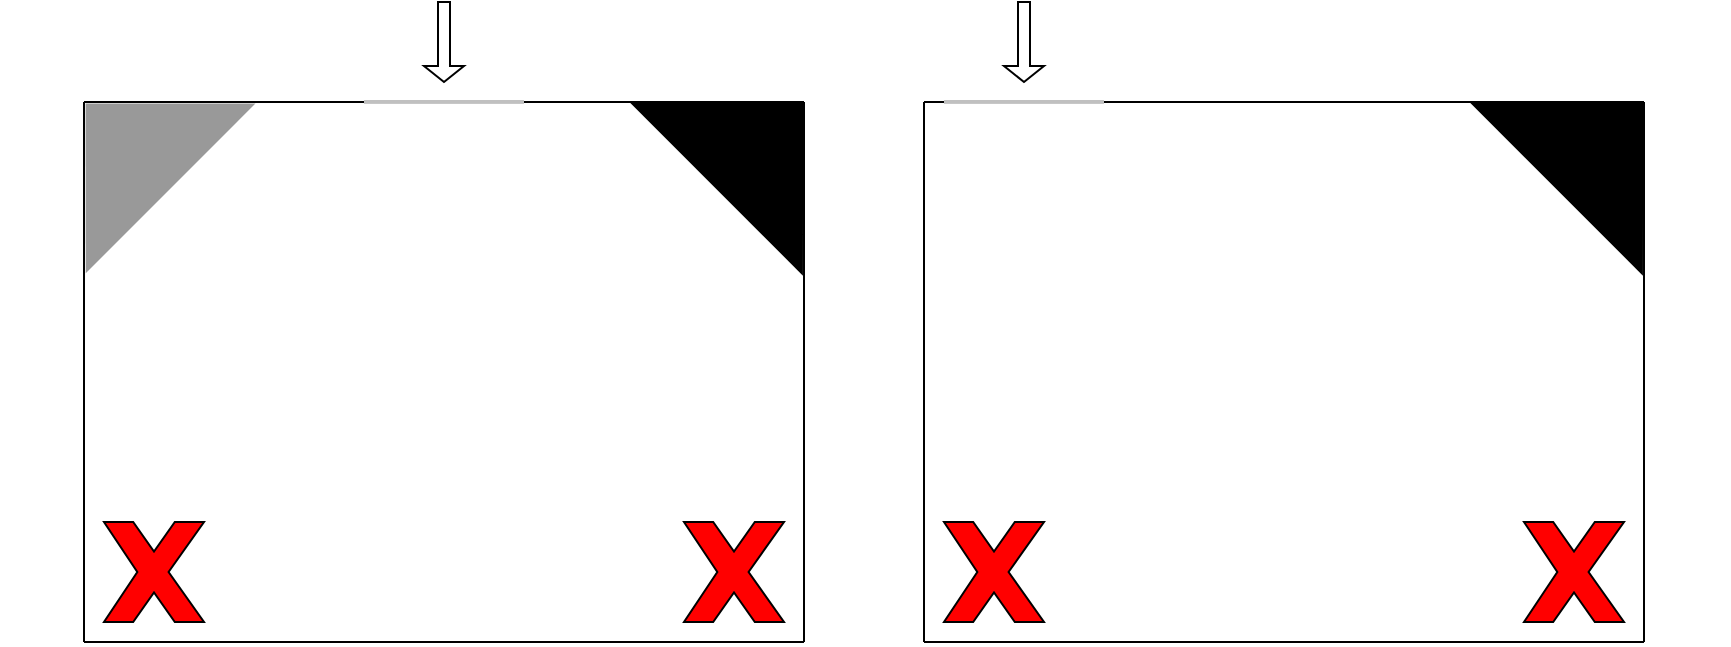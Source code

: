 <mxfile version="16.4.5" type="device"><diagram id="NxFusT5V96uICPX2Z5hQ" name="Page-1"><mxGraphModel dx="870" dy="466" grid="1" gridSize="10" guides="1" tooltips="1" connect="1" arrows="1" fold="1" page="1" pageScale="1" pageWidth="850" pageHeight="1100" math="0" shadow="0"><root><mxCell id="0"/><mxCell id="1" parent="0"/><mxCell id="eG-YFaz4iDJgH3Vs5bVf-1" value="" style="endArrow=none;html=1;rounded=0;sketch=0;" edge="1" parent="1"><mxGeometry width="50" height="50" relative="1" as="geometry"><mxPoint x="100" y="370" as="sourcePoint"/><mxPoint x="100" y="100" as="targetPoint"/></mxGeometry></mxCell><mxCell id="eG-YFaz4iDJgH3Vs5bVf-2" value="" style="endArrow=none;html=1;rounded=0;sketch=0;" edge="1" parent="1"><mxGeometry width="50" height="50" relative="1" as="geometry"><mxPoint x="100" y="370" as="sourcePoint"/><mxPoint x="460" y="370" as="targetPoint"/></mxGeometry></mxCell><mxCell id="eG-YFaz4iDJgH3Vs5bVf-3" value="" style="endArrow=none;html=1;rounded=0;sketch=0;" edge="1" parent="1"><mxGeometry width="50" height="50" relative="1" as="geometry"><mxPoint x="460" y="100" as="sourcePoint"/><mxPoint x="460" y="370" as="targetPoint"/></mxGeometry></mxCell><mxCell id="eG-YFaz4iDJgH3Vs5bVf-4" value="" style="endArrow=none;html=1;rounded=0;sketch=0;" edge="1" parent="1"><mxGeometry width="50" height="50" relative="1" as="geometry"><mxPoint x="320" y="100" as="sourcePoint"/><mxPoint x="460" y="100" as="targetPoint"/></mxGeometry></mxCell><mxCell id="eG-YFaz4iDJgH3Vs5bVf-5" value="" style="triangle;whiteSpace=wrap;html=1;rotation=-45;fillColor=#000000;sketch=0;" vertex="1" parent="1"><mxGeometry x="407.74" y="61.94" width="60.11" height="120" as="geometry"/></mxCell><mxCell id="eG-YFaz4iDJgH3Vs5bVf-6" value="" style="endArrow=none;html=1;rounded=0;sketch=0;" edge="1" parent="1"><mxGeometry width="50" height="50" relative="1" as="geometry"><mxPoint x="100" y="100" as="sourcePoint"/><mxPoint x="240" y="100" as="targetPoint"/></mxGeometry></mxCell><mxCell id="eG-YFaz4iDJgH3Vs5bVf-13" value="" style="endArrow=none;html=1;rounded=0;sketch=0;" edge="1" parent="1"><mxGeometry width="50" height="50" relative="1" as="geometry"><mxPoint x="520" y="370" as="sourcePoint"/><mxPoint x="520" y="100" as="targetPoint"/></mxGeometry></mxCell><mxCell id="eG-YFaz4iDJgH3Vs5bVf-14" value="" style="endArrow=none;html=1;rounded=0;sketch=0;" edge="1" parent="1"><mxGeometry width="50" height="50" relative="1" as="geometry"><mxPoint x="520" y="370" as="sourcePoint"/><mxPoint x="880" y="370" as="targetPoint"/></mxGeometry></mxCell><mxCell id="eG-YFaz4iDJgH3Vs5bVf-15" value="" style="endArrow=none;html=1;rounded=0;sketch=0;" edge="1" parent="1"><mxGeometry width="50" height="50" relative="1" as="geometry"><mxPoint x="880" y="100" as="sourcePoint"/><mxPoint x="880" y="370" as="targetPoint"/></mxGeometry></mxCell><mxCell id="eG-YFaz4iDJgH3Vs5bVf-16" value="" style="endArrow=none;html=1;rounded=0;sketch=0;" edge="1" parent="1"><mxGeometry width="50" height="50" relative="1" as="geometry"><mxPoint x="610" y="100" as="sourcePoint"/><mxPoint x="880" y="100" as="targetPoint"/></mxGeometry></mxCell><mxCell id="eG-YFaz4iDJgH3Vs5bVf-17" value="" style="triangle;whiteSpace=wrap;html=1;rotation=-45;fillColor=#000000;sketch=0;" vertex="1" parent="1"><mxGeometry x="827.74" y="61.94" width="60.11" height="120" as="geometry"/></mxCell><mxCell id="eG-YFaz4iDJgH3Vs5bVf-18" value="" style="endArrow=none;html=1;rounded=0;sketch=0;" edge="1" parent="1"><mxGeometry width="50" height="50" relative="1" as="geometry"><mxPoint x="520" y="100" as="sourcePoint"/><mxPoint x="530" y="100" as="targetPoint"/></mxGeometry></mxCell><mxCell id="eG-YFaz4iDJgH3Vs5bVf-19" value="" style="shape=singleArrow;direction=south;whiteSpace=wrap;html=1;sketch=0;" vertex="1" parent="1"><mxGeometry x="270" y="50" width="20" height="40" as="geometry"/></mxCell><mxCell id="eG-YFaz4iDJgH3Vs5bVf-20" value="" style="shape=singleArrow;direction=south;whiteSpace=wrap;html=1;sketch=0;" vertex="1" parent="1"><mxGeometry x="560" y="50" width="20" height="40" as="geometry"/></mxCell><mxCell id="eG-YFaz4iDJgH3Vs5bVf-21" value="" style="rounded=0;whiteSpace=wrap;html=1;fillColor=#c0c0c0;strokeColor=none;sketch=0;" vertex="1" parent="1"><mxGeometry x="240" y="99" width="80" height="1.94" as="geometry"/></mxCell><mxCell id="eG-YFaz4iDJgH3Vs5bVf-22" value="" style="rounded=0;whiteSpace=wrap;html=1;fillColor=#c0c0c0;strokeColor=none;sketch=0;" vertex="1" parent="1"><mxGeometry x="530" y="99" width="80" height="1.94" as="geometry"/></mxCell><mxCell id="eG-YFaz4iDJgH3Vs5bVf-23" value="" style="triangle;whiteSpace=wrap;html=1;rotation=-135;fillColor=#999999;sketch=0;rounded=0;gradientColor=none;strokeColor=none;" vertex="1" parent="1"><mxGeometry x="92.0" y="61.94" width="60.11" height="120" as="geometry"/></mxCell><mxCell id="eG-YFaz4iDJgH3Vs5bVf-24" value="" style="verticalLabelPosition=bottom;verticalAlign=top;html=1;shape=mxgraph.basic.x;rounded=0;sketch=0;fillColor=#ff0000;gradientColor=none;" vertex="1" parent="1"><mxGeometry x="110" y="310" width="50" height="50" as="geometry"/></mxCell><mxCell id="eG-YFaz4iDJgH3Vs5bVf-25" value="" style="verticalLabelPosition=bottom;verticalAlign=top;html=1;shape=mxgraph.basic.x;rounded=0;sketch=0;fillColor=#ff0000;gradientColor=none;" vertex="1" parent="1"><mxGeometry x="530" y="310" width="50" height="50" as="geometry"/></mxCell><mxCell id="eG-YFaz4iDJgH3Vs5bVf-26" value="" style="verticalLabelPosition=bottom;verticalAlign=top;html=1;shape=mxgraph.basic.x;rounded=0;sketch=0;fillColor=#ff0000;gradientColor=none;" vertex="1" parent="1"><mxGeometry x="400" y="310" width="50" height="50" as="geometry"/></mxCell><mxCell id="eG-YFaz4iDJgH3Vs5bVf-27" value="" style="verticalLabelPosition=bottom;verticalAlign=top;html=1;shape=mxgraph.basic.x;rounded=0;sketch=0;fillColor=#ff0000;gradientColor=none;" vertex="1" parent="1"><mxGeometry x="820" y="310" width="50" height="50" as="geometry"/></mxCell></root></mxGraphModel></diagram></mxfile>